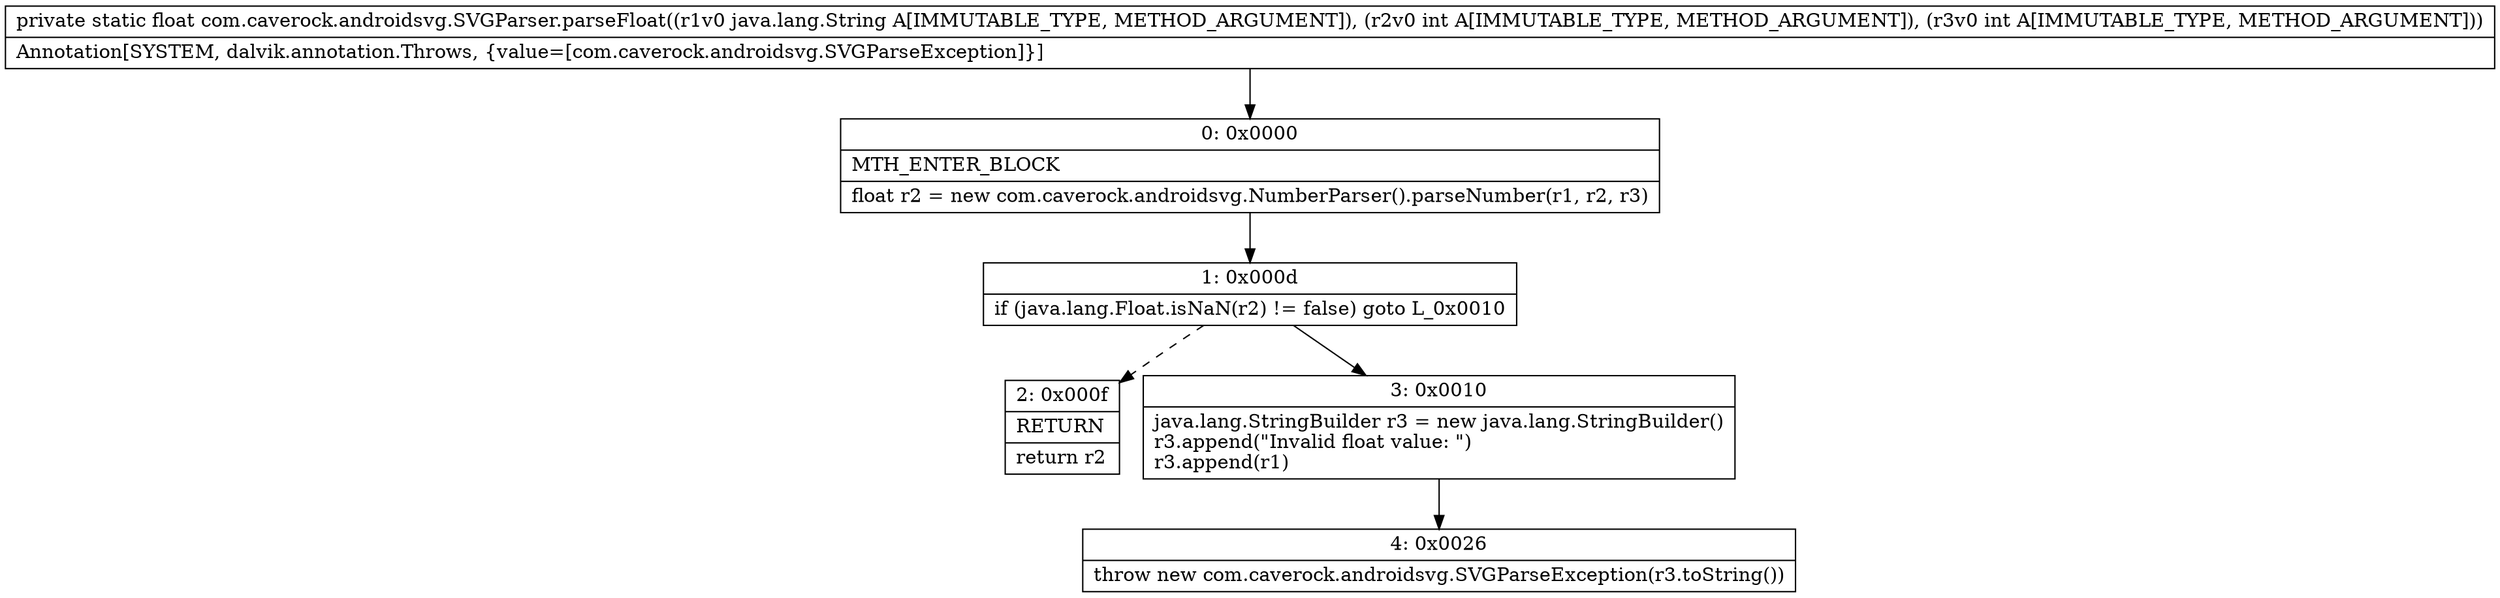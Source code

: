 digraph "CFG forcom.caverock.androidsvg.SVGParser.parseFloat(Ljava\/lang\/String;II)F" {
Node_0 [shape=record,label="{0\:\ 0x0000|MTH_ENTER_BLOCK\l|float r2 = new com.caverock.androidsvg.NumberParser().parseNumber(r1, r2, r3)\l}"];
Node_1 [shape=record,label="{1\:\ 0x000d|if (java.lang.Float.isNaN(r2) != false) goto L_0x0010\l}"];
Node_2 [shape=record,label="{2\:\ 0x000f|RETURN\l|return r2\l}"];
Node_3 [shape=record,label="{3\:\ 0x0010|java.lang.StringBuilder r3 = new java.lang.StringBuilder()\lr3.append(\"Invalid float value: \")\lr3.append(r1)\l}"];
Node_4 [shape=record,label="{4\:\ 0x0026|throw new com.caverock.androidsvg.SVGParseException(r3.toString())\l}"];
MethodNode[shape=record,label="{private static float com.caverock.androidsvg.SVGParser.parseFloat((r1v0 java.lang.String A[IMMUTABLE_TYPE, METHOD_ARGUMENT]), (r2v0 int A[IMMUTABLE_TYPE, METHOD_ARGUMENT]), (r3v0 int A[IMMUTABLE_TYPE, METHOD_ARGUMENT]))  | Annotation[SYSTEM, dalvik.annotation.Throws, \{value=[com.caverock.androidsvg.SVGParseException]\}]\l}"];
MethodNode -> Node_0;
Node_0 -> Node_1;
Node_1 -> Node_2[style=dashed];
Node_1 -> Node_3;
Node_3 -> Node_4;
}

